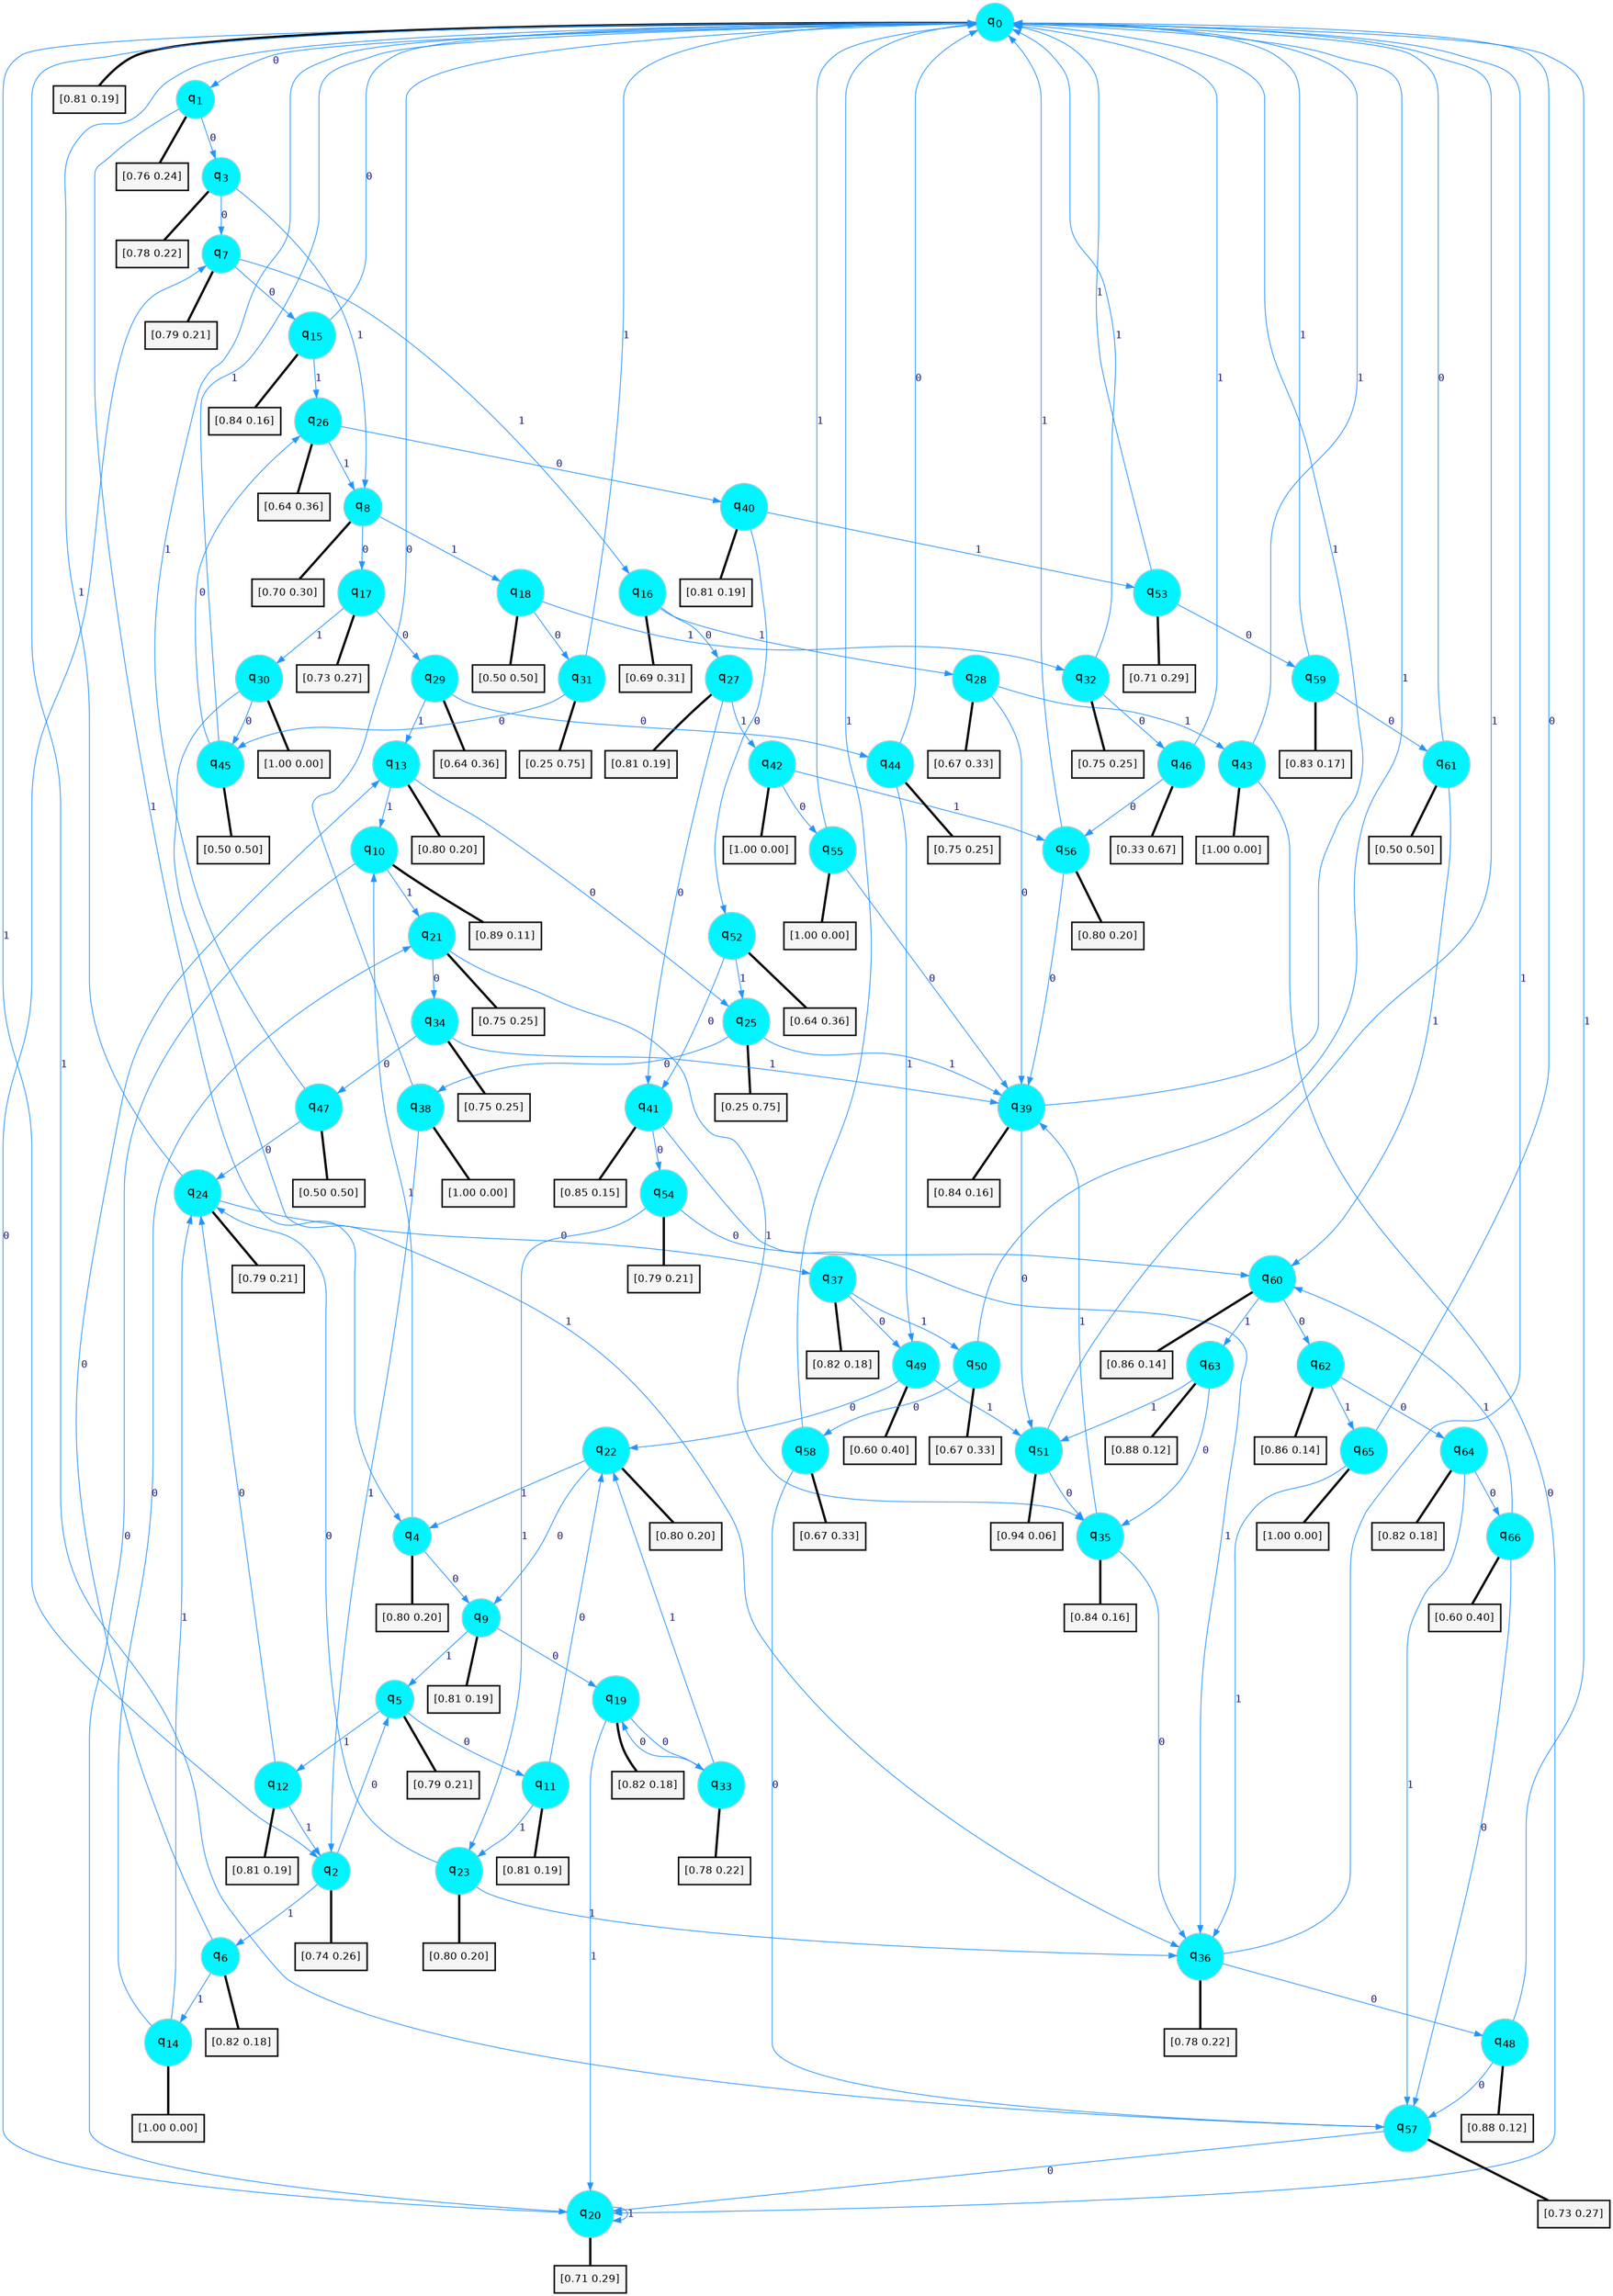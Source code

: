 digraph G {
graph [
bgcolor=transparent, dpi=300, rankdir=TD, size="40,25"];
node [
color=gray, fillcolor=turquoise1, fontcolor=black, fontname=Helvetica, fontsize=16, fontweight=bold, shape=circle, style=filled];
edge [
arrowsize=1, color=dodgerblue1, fontcolor=midnightblue, fontname=courier, fontweight=bold, penwidth=1, style=solid, weight=20];
0[label=<q<SUB>0</SUB>>];
1[label=<q<SUB>1</SUB>>];
2[label=<q<SUB>2</SUB>>];
3[label=<q<SUB>3</SUB>>];
4[label=<q<SUB>4</SUB>>];
5[label=<q<SUB>5</SUB>>];
6[label=<q<SUB>6</SUB>>];
7[label=<q<SUB>7</SUB>>];
8[label=<q<SUB>8</SUB>>];
9[label=<q<SUB>9</SUB>>];
10[label=<q<SUB>10</SUB>>];
11[label=<q<SUB>11</SUB>>];
12[label=<q<SUB>12</SUB>>];
13[label=<q<SUB>13</SUB>>];
14[label=<q<SUB>14</SUB>>];
15[label=<q<SUB>15</SUB>>];
16[label=<q<SUB>16</SUB>>];
17[label=<q<SUB>17</SUB>>];
18[label=<q<SUB>18</SUB>>];
19[label=<q<SUB>19</SUB>>];
20[label=<q<SUB>20</SUB>>];
21[label=<q<SUB>21</SUB>>];
22[label=<q<SUB>22</SUB>>];
23[label=<q<SUB>23</SUB>>];
24[label=<q<SUB>24</SUB>>];
25[label=<q<SUB>25</SUB>>];
26[label=<q<SUB>26</SUB>>];
27[label=<q<SUB>27</SUB>>];
28[label=<q<SUB>28</SUB>>];
29[label=<q<SUB>29</SUB>>];
30[label=<q<SUB>30</SUB>>];
31[label=<q<SUB>31</SUB>>];
32[label=<q<SUB>32</SUB>>];
33[label=<q<SUB>33</SUB>>];
34[label=<q<SUB>34</SUB>>];
35[label=<q<SUB>35</SUB>>];
36[label=<q<SUB>36</SUB>>];
37[label=<q<SUB>37</SUB>>];
38[label=<q<SUB>38</SUB>>];
39[label=<q<SUB>39</SUB>>];
40[label=<q<SUB>40</SUB>>];
41[label=<q<SUB>41</SUB>>];
42[label=<q<SUB>42</SUB>>];
43[label=<q<SUB>43</SUB>>];
44[label=<q<SUB>44</SUB>>];
45[label=<q<SUB>45</SUB>>];
46[label=<q<SUB>46</SUB>>];
47[label=<q<SUB>47</SUB>>];
48[label=<q<SUB>48</SUB>>];
49[label=<q<SUB>49</SUB>>];
50[label=<q<SUB>50</SUB>>];
51[label=<q<SUB>51</SUB>>];
52[label=<q<SUB>52</SUB>>];
53[label=<q<SUB>53</SUB>>];
54[label=<q<SUB>54</SUB>>];
55[label=<q<SUB>55</SUB>>];
56[label=<q<SUB>56</SUB>>];
57[label=<q<SUB>57</SUB>>];
58[label=<q<SUB>58</SUB>>];
59[label=<q<SUB>59</SUB>>];
60[label=<q<SUB>60</SUB>>];
61[label=<q<SUB>61</SUB>>];
62[label=<q<SUB>62</SUB>>];
63[label=<q<SUB>63</SUB>>];
64[label=<q<SUB>64</SUB>>];
65[label=<q<SUB>65</SUB>>];
66[label=<q<SUB>66</SUB>>];
67[label="[0.81 0.19]", shape=box,fontcolor=black, fontname=Helvetica, fontsize=14, penwidth=2, fillcolor=whitesmoke,color=black];
68[label="[0.76 0.24]", shape=box,fontcolor=black, fontname=Helvetica, fontsize=14, penwidth=2, fillcolor=whitesmoke,color=black];
69[label="[0.74 0.26]", shape=box,fontcolor=black, fontname=Helvetica, fontsize=14, penwidth=2, fillcolor=whitesmoke,color=black];
70[label="[0.78 0.22]", shape=box,fontcolor=black, fontname=Helvetica, fontsize=14, penwidth=2, fillcolor=whitesmoke,color=black];
71[label="[0.80 0.20]", shape=box,fontcolor=black, fontname=Helvetica, fontsize=14, penwidth=2, fillcolor=whitesmoke,color=black];
72[label="[0.79 0.21]", shape=box,fontcolor=black, fontname=Helvetica, fontsize=14, penwidth=2, fillcolor=whitesmoke,color=black];
73[label="[0.82 0.18]", shape=box,fontcolor=black, fontname=Helvetica, fontsize=14, penwidth=2, fillcolor=whitesmoke,color=black];
74[label="[0.79 0.21]", shape=box,fontcolor=black, fontname=Helvetica, fontsize=14, penwidth=2, fillcolor=whitesmoke,color=black];
75[label="[0.70 0.30]", shape=box,fontcolor=black, fontname=Helvetica, fontsize=14, penwidth=2, fillcolor=whitesmoke,color=black];
76[label="[0.81 0.19]", shape=box,fontcolor=black, fontname=Helvetica, fontsize=14, penwidth=2, fillcolor=whitesmoke,color=black];
77[label="[0.89 0.11]", shape=box,fontcolor=black, fontname=Helvetica, fontsize=14, penwidth=2, fillcolor=whitesmoke,color=black];
78[label="[0.81 0.19]", shape=box,fontcolor=black, fontname=Helvetica, fontsize=14, penwidth=2, fillcolor=whitesmoke,color=black];
79[label="[0.81 0.19]", shape=box,fontcolor=black, fontname=Helvetica, fontsize=14, penwidth=2, fillcolor=whitesmoke,color=black];
80[label="[0.80 0.20]", shape=box,fontcolor=black, fontname=Helvetica, fontsize=14, penwidth=2, fillcolor=whitesmoke,color=black];
81[label="[1.00 0.00]", shape=box,fontcolor=black, fontname=Helvetica, fontsize=14, penwidth=2, fillcolor=whitesmoke,color=black];
82[label="[0.84 0.16]", shape=box,fontcolor=black, fontname=Helvetica, fontsize=14, penwidth=2, fillcolor=whitesmoke,color=black];
83[label="[0.69 0.31]", shape=box,fontcolor=black, fontname=Helvetica, fontsize=14, penwidth=2, fillcolor=whitesmoke,color=black];
84[label="[0.73 0.27]", shape=box,fontcolor=black, fontname=Helvetica, fontsize=14, penwidth=2, fillcolor=whitesmoke,color=black];
85[label="[0.50 0.50]", shape=box,fontcolor=black, fontname=Helvetica, fontsize=14, penwidth=2, fillcolor=whitesmoke,color=black];
86[label="[0.82 0.18]", shape=box,fontcolor=black, fontname=Helvetica, fontsize=14, penwidth=2, fillcolor=whitesmoke,color=black];
87[label="[0.71 0.29]", shape=box,fontcolor=black, fontname=Helvetica, fontsize=14, penwidth=2, fillcolor=whitesmoke,color=black];
88[label="[0.75 0.25]", shape=box,fontcolor=black, fontname=Helvetica, fontsize=14, penwidth=2, fillcolor=whitesmoke,color=black];
89[label="[0.80 0.20]", shape=box,fontcolor=black, fontname=Helvetica, fontsize=14, penwidth=2, fillcolor=whitesmoke,color=black];
90[label="[0.80 0.20]", shape=box,fontcolor=black, fontname=Helvetica, fontsize=14, penwidth=2, fillcolor=whitesmoke,color=black];
91[label="[0.79 0.21]", shape=box,fontcolor=black, fontname=Helvetica, fontsize=14, penwidth=2, fillcolor=whitesmoke,color=black];
92[label="[0.25 0.75]", shape=box,fontcolor=black, fontname=Helvetica, fontsize=14, penwidth=2, fillcolor=whitesmoke,color=black];
93[label="[0.64 0.36]", shape=box,fontcolor=black, fontname=Helvetica, fontsize=14, penwidth=2, fillcolor=whitesmoke,color=black];
94[label="[0.81 0.19]", shape=box,fontcolor=black, fontname=Helvetica, fontsize=14, penwidth=2, fillcolor=whitesmoke,color=black];
95[label="[0.67 0.33]", shape=box,fontcolor=black, fontname=Helvetica, fontsize=14, penwidth=2, fillcolor=whitesmoke,color=black];
96[label="[0.64 0.36]", shape=box,fontcolor=black, fontname=Helvetica, fontsize=14, penwidth=2, fillcolor=whitesmoke,color=black];
97[label="[1.00 0.00]", shape=box,fontcolor=black, fontname=Helvetica, fontsize=14, penwidth=2, fillcolor=whitesmoke,color=black];
98[label="[0.25 0.75]", shape=box,fontcolor=black, fontname=Helvetica, fontsize=14, penwidth=2, fillcolor=whitesmoke,color=black];
99[label="[0.75 0.25]", shape=box,fontcolor=black, fontname=Helvetica, fontsize=14, penwidth=2, fillcolor=whitesmoke,color=black];
100[label="[0.78 0.22]", shape=box,fontcolor=black, fontname=Helvetica, fontsize=14, penwidth=2, fillcolor=whitesmoke,color=black];
101[label="[0.75 0.25]", shape=box,fontcolor=black, fontname=Helvetica, fontsize=14, penwidth=2, fillcolor=whitesmoke,color=black];
102[label="[0.84 0.16]", shape=box,fontcolor=black, fontname=Helvetica, fontsize=14, penwidth=2, fillcolor=whitesmoke,color=black];
103[label="[0.78 0.22]", shape=box,fontcolor=black, fontname=Helvetica, fontsize=14, penwidth=2, fillcolor=whitesmoke,color=black];
104[label="[0.82 0.18]", shape=box,fontcolor=black, fontname=Helvetica, fontsize=14, penwidth=2, fillcolor=whitesmoke,color=black];
105[label="[1.00 0.00]", shape=box,fontcolor=black, fontname=Helvetica, fontsize=14, penwidth=2, fillcolor=whitesmoke,color=black];
106[label="[0.84 0.16]", shape=box,fontcolor=black, fontname=Helvetica, fontsize=14, penwidth=2, fillcolor=whitesmoke,color=black];
107[label="[0.81 0.19]", shape=box,fontcolor=black, fontname=Helvetica, fontsize=14, penwidth=2, fillcolor=whitesmoke,color=black];
108[label="[0.85 0.15]", shape=box,fontcolor=black, fontname=Helvetica, fontsize=14, penwidth=2, fillcolor=whitesmoke,color=black];
109[label="[1.00 0.00]", shape=box,fontcolor=black, fontname=Helvetica, fontsize=14, penwidth=2, fillcolor=whitesmoke,color=black];
110[label="[1.00 0.00]", shape=box,fontcolor=black, fontname=Helvetica, fontsize=14, penwidth=2, fillcolor=whitesmoke,color=black];
111[label="[0.75 0.25]", shape=box,fontcolor=black, fontname=Helvetica, fontsize=14, penwidth=2, fillcolor=whitesmoke,color=black];
112[label="[0.50 0.50]", shape=box,fontcolor=black, fontname=Helvetica, fontsize=14, penwidth=2, fillcolor=whitesmoke,color=black];
113[label="[0.33 0.67]", shape=box,fontcolor=black, fontname=Helvetica, fontsize=14, penwidth=2, fillcolor=whitesmoke,color=black];
114[label="[0.50 0.50]", shape=box,fontcolor=black, fontname=Helvetica, fontsize=14, penwidth=2, fillcolor=whitesmoke,color=black];
115[label="[0.88 0.12]", shape=box,fontcolor=black, fontname=Helvetica, fontsize=14, penwidth=2, fillcolor=whitesmoke,color=black];
116[label="[0.60 0.40]", shape=box,fontcolor=black, fontname=Helvetica, fontsize=14, penwidth=2, fillcolor=whitesmoke,color=black];
117[label="[0.67 0.33]", shape=box,fontcolor=black, fontname=Helvetica, fontsize=14, penwidth=2, fillcolor=whitesmoke,color=black];
118[label="[0.94 0.06]", shape=box,fontcolor=black, fontname=Helvetica, fontsize=14, penwidth=2, fillcolor=whitesmoke,color=black];
119[label="[0.64 0.36]", shape=box,fontcolor=black, fontname=Helvetica, fontsize=14, penwidth=2, fillcolor=whitesmoke,color=black];
120[label="[0.71 0.29]", shape=box,fontcolor=black, fontname=Helvetica, fontsize=14, penwidth=2, fillcolor=whitesmoke,color=black];
121[label="[0.79 0.21]", shape=box,fontcolor=black, fontname=Helvetica, fontsize=14, penwidth=2, fillcolor=whitesmoke,color=black];
122[label="[1.00 0.00]", shape=box,fontcolor=black, fontname=Helvetica, fontsize=14, penwidth=2, fillcolor=whitesmoke,color=black];
123[label="[0.80 0.20]", shape=box,fontcolor=black, fontname=Helvetica, fontsize=14, penwidth=2, fillcolor=whitesmoke,color=black];
124[label="[0.73 0.27]", shape=box,fontcolor=black, fontname=Helvetica, fontsize=14, penwidth=2, fillcolor=whitesmoke,color=black];
125[label="[0.67 0.33]", shape=box,fontcolor=black, fontname=Helvetica, fontsize=14, penwidth=2, fillcolor=whitesmoke,color=black];
126[label="[0.83 0.17]", shape=box,fontcolor=black, fontname=Helvetica, fontsize=14, penwidth=2, fillcolor=whitesmoke,color=black];
127[label="[0.86 0.14]", shape=box,fontcolor=black, fontname=Helvetica, fontsize=14, penwidth=2, fillcolor=whitesmoke,color=black];
128[label="[0.50 0.50]", shape=box,fontcolor=black, fontname=Helvetica, fontsize=14, penwidth=2, fillcolor=whitesmoke,color=black];
129[label="[0.86 0.14]", shape=box,fontcolor=black, fontname=Helvetica, fontsize=14, penwidth=2, fillcolor=whitesmoke,color=black];
130[label="[0.88 0.12]", shape=box,fontcolor=black, fontname=Helvetica, fontsize=14, penwidth=2, fillcolor=whitesmoke,color=black];
131[label="[0.82 0.18]", shape=box,fontcolor=black, fontname=Helvetica, fontsize=14, penwidth=2, fillcolor=whitesmoke,color=black];
132[label="[1.00 0.00]", shape=box,fontcolor=black, fontname=Helvetica, fontsize=14, penwidth=2, fillcolor=whitesmoke,color=black];
133[label="[0.60 0.40]", shape=box,fontcolor=black, fontname=Helvetica, fontsize=14, penwidth=2, fillcolor=whitesmoke,color=black];
0->1 [label=0];
0->2 [label=1];
0->67 [arrowhead=none, penwidth=3,color=black];
1->3 [label=0];
1->4 [label=1];
1->68 [arrowhead=none, penwidth=3,color=black];
2->5 [label=0];
2->6 [label=1];
2->69 [arrowhead=none, penwidth=3,color=black];
3->7 [label=0];
3->8 [label=1];
3->70 [arrowhead=none, penwidth=3,color=black];
4->9 [label=0];
4->10 [label=1];
4->71 [arrowhead=none, penwidth=3,color=black];
5->11 [label=0];
5->12 [label=1];
5->72 [arrowhead=none, penwidth=3,color=black];
6->13 [label=0];
6->14 [label=1];
6->73 [arrowhead=none, penwidth=3,color=black];
7->15 [label=0];
7->16 [label=1];
7->74 [arrowhead=none, penwidth=3,color=black];
8->17 [label=0];
8->18 [label=1];
8->75 [arrowhead=none, penwidth=3,color=black];
9->19 [label=0];
9->5 [label=1];
9->76 [arrowhead=none, penwidth=3,color=black];
10->20 [label=0];
10->21 [label=1];
10->77 [arrowhead=none, penwidth=3,color=black];
11->22 [label=0];
11->23 [label=1];
11->78 [arrowhead=none, penwidth=3,color=black];
12->24 [label=0];
12->2 [label=1];
12->79 [arrowhead=none, penwidth=3,color=black];
13->25 [label=0];
13->10 [label=1];
13->80 [arrowhead=none, penwidth=3,color=black];
14->21 [label=0];
14->24 [label=1];
14->81 [arrowhead=none, penwidth=3,color=black];
15->0 [label=0];
15->26 [label=1];
15->82 [arrowhead=none, penwidth=3,color=black];
16->27 [label=0];
16->28 [label=1];
16->83 [arrowhead=none, penwidth=3,color=black];
17->29 [label=0];
17->30 [label=1];
17->84 [arrowhead=none, penwidth=3,color=black];
18->31 [label=0];
18->32 [label=1];
18->85 [arrowhead=none, penwidth=3,color=black];
19->33 [label=0];
19->20 [label=1];
19->86 [arrowhead=none, penwidth=3,color=black];
20->7 [label=0];
20->20 [label=1];
20->87 [arrowhead=none, penwidth=3,color=black];
21->34 [label=0];
21->35 [label=1];
21->88 [arrowhead=none, penwidth=3,color=black];
22->9 [label=0];
22->4 [label=1];
22->89 [arrowhead=none, penwidth=3,color=black];
23->24 [label=0];
23->36 [label=1];
23->90 [arrowhead=none, penwidth=3,color=black];
24->37 [label=0];
24->0 [label=1];
24->91 [arrowhead=none, penwidth=3,color=black];
25->38 [label=0];
25->39 [label=1];
25->92 [arrowhead=none, penwidth=3,color=black];
26->40 [label=0];
26->8 [label=1];
26->93 [arrowhead=none, penwidth=3,color=black];
27->41 [label=0];
27->42 [label=1];
27->94 [arrowhead=none, penwidth=3,color=black];
28->39 [label=0];
28->43 [label=1];
28->95 [arrowhead=none, penwidth=3,color=black];
29->44 [label=0];
29->13 [label=1];
29->96 [arrowhead=none, penwidth=3,color=black];
30->45 [label=0];
30->36 [label=1];
30->97 [arrowhead=none, penwidth=3,color=black];
31->45 [label=0];
31->0 [label=1];
31->98 [arrowhead=none, penwidth=3,color=black];
32->46 [label=0];
32->0 [label=1];
32->99 [arrowhead=none, penwidth=3,color=black];
33->19 [label=0];
33->22 [label=1];
33->100 [arrowhead=none, penwidth=3,color=black];
34->47 [label=0];
34->39 [label=1];
34->101 [arrowhead=none, penwidth=3,color=black];
35->36 [label=0];
35->39 [label=1];
35->102 [arrowhead=none, penwidth=3,color=black];
36->48 [label=0];
36->0 [label=1];
36->103 [arrowhead=none, penwidth=3,color=black];
37->49 [label=0];
37->50 [label=1];
37->104 [arrowhead=none, penwidth=3,color=black];
38->0 [label=0];
38->2 [label=1];
38->105 [arrowhead=none, penwidth=3,color=black];
39->51 [label=0];
39->0 [label=1];
39->106 [arrowhead=none, penwidth=3,color=black];
40->52 [label=0];
40->53 [label=1];
40->107 [arrowhead=none, penwidth=3,color=black];
41->54 [label=0];
41->36 [label=1];
41->108 [arrowhead=none, penwidth=3,color=black];
42->55 [label=0];
42->56 [label=1];
42->109 [arrowhead=none, penwidth=3,color=black];
43->20 [label=0];
43->0 [label=1];
43->110 [arrowhead=none, penwidth=3,color=black];
44->0 [label=0];
44->49 [label=1];
44->111 [arrowhead=none, penwidth=3,color=black];
45->26 [label=0];
45->0 [label=1];
45->112 [arrowhead=none, penwidth=3,color=black];
46->56 [label=0];
46->0 [label=1];
46->113 [arrowhead=none, penwidth=3,color=black];
47->24 [label=0];
47->0 [label=1];
47->114 [arrowhead=none, penwidth=3,color=black];
48->57 [label=0];
48->0 [label=1];
48->115 [arrowhead=none, penwidth=3,color=black];
49->22 [label=0];
49->51 [label=1];
49->116 [arrowhead=none, penwidth=3,color=black];
50->58 [label=0];
50->0 [label=1];
50->117 [arrowhead=none, penwidth=3,color=black];
51->35 [label=0];
51->0 [label=1];
51->118 [arrowhead=none, penwidth=3,color=black];
52->41 [label=0];
52->25 [label=1];
52->119 [arrowhead=none, penwidth=3,color=black];
53->59 [label=0];
53->0 [label=1];
53->120 [arrowhead=none, penwidth=3,color=black];
54->60 [label=0];
54->23 [label=1];
54->121 [arrowhead=none, penwidth=3,color=black];
55->39 [label=0];
55->0 [label=1];
55->122 [arrowhead=none, penwidth=3,color=black];
56->39 [label=0];
56->0 [label=1];
56->123 [arrowhead=none, penwidth=3,color=black];
57->20 [label=0];
57->0 [label=1];
57->124 [arrowhead=none, penwidth=3,color=black];
58->57 [label=0];
58->0 [label=1];
58->125 [arrowhead=none, penwidth=3,color=black];
59->61 [label=0];
59->0 [label=1];
59->126 [arrowhead=none, penwidth=3,color=black];
60->62 [label=0];
60->63 [label=1];
60->127 [arrowhead=none, penwidth=3,color=black];
61->0 [label=0];
61->60 [label=1];
61->128 [arrowhead=none, penwidth=3,color=black];
62->64 [label=0];
62->65 [label=1];
62->129 [arrowhead=none, penwidth=3,color=black];
63->35 [label=0];
63->51 [label=1];
63->130 [arrowhead=none, penwidth=3,color=black];
64->66 [label=0];
64->57 [label=1];
64->131 [arrowhead=none, penwidth=3,color=black];
65->0 [label=0];
65->36 [label=1];
65->132 [arrowhead=none, penwidth=3,color=black];
66->57 [label=0];
66->60 [label=1];
66->133 [arrowhead=none, penwidth=3,color=black];
}
